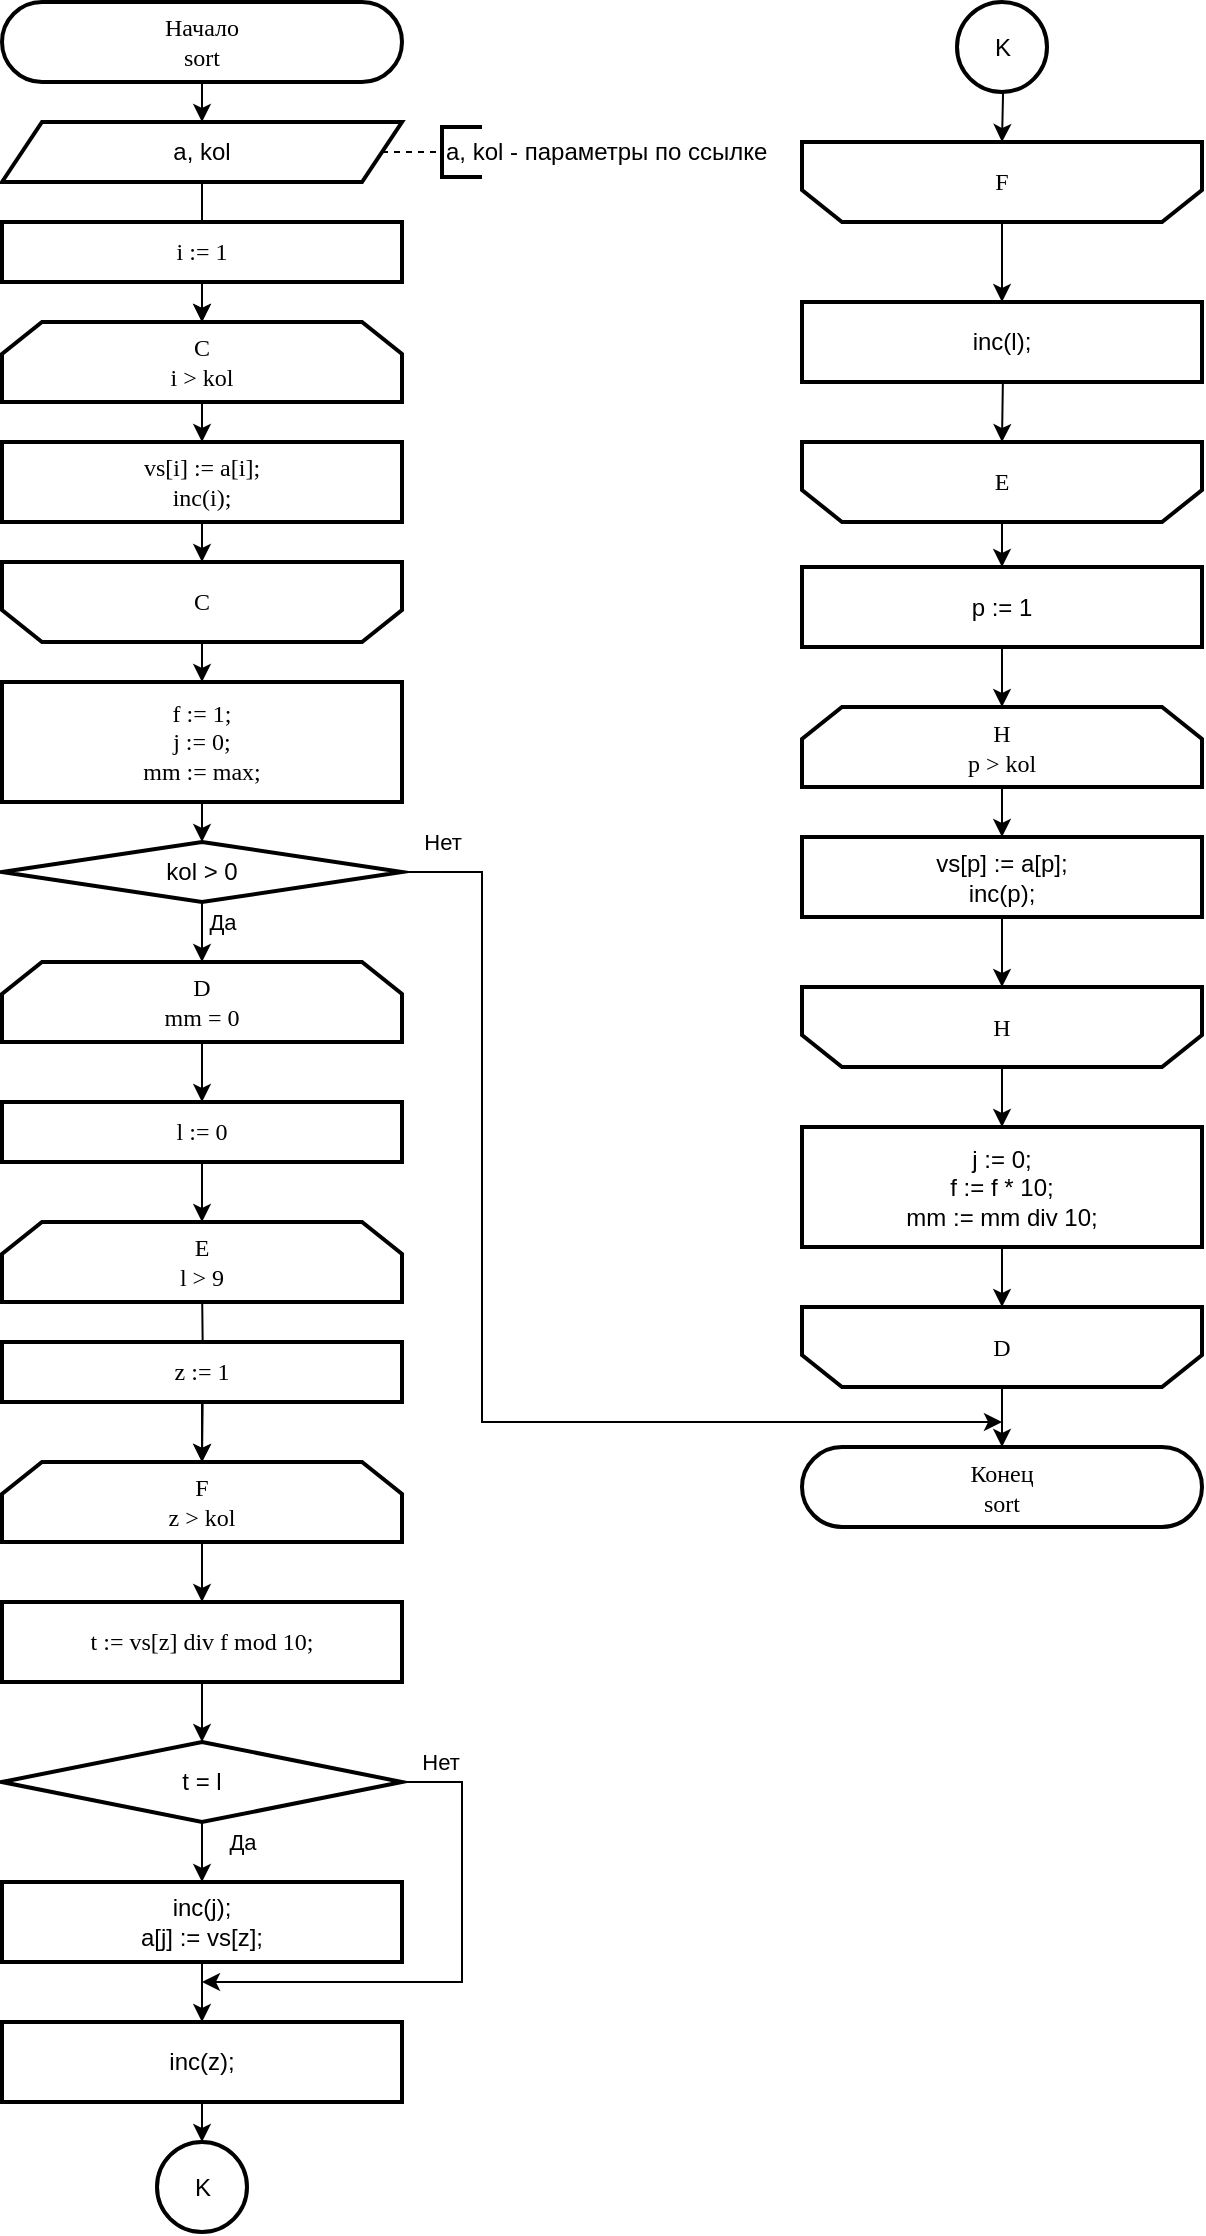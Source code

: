 <mxfile version="14.3.2" type="device"><diagram id="C5RBs43oDa-KdzZeNtuy" name="Page-1"><mxGraphModel dx="1021" dy="500" grid="1" gridSize="10" guides="1" tooltips="1" connect="1" arrows="1" fold="1" page="1" pageScale="1" pageWidth="827" pageHeight="1169" math="0" shadow="0"><root><mxCell id="WIyWlLk6GJQsqaUBKTNV-0"/><mxCell id="WIyWlLk6GJQsqaUBKTNV-1" parent="WIyWlLk6GJQsqaUBKTNV-0"/><mxCell id="YpFgV7VMVjgWL098Eqd9-0" value="" style="edgeStyle=orthogonalEdgeStyle;rounded=0;orthogonalLoop=1;jettySize=auto;html=1;strokeWidth=1;fontFamily=Times New Roman;fontSize=12;" edge="1" parent="WIyWlLk6GJQsqaUBKTNV-1" source="YpFgV7VMVjgWL098Eqd9-1" target="YpFgV7VMVjgWL098Eqd9-3"><mxGeometry relative="1" as="geometry"/></mxCell><mxCell id="YpFgV7VMVjgWL098Eqd9-1" value="&lt;font&gt;Начало&lt;br&gt;sort&lt;br&gt;&lt;/font&gt;" style="rounded=1;whiteSpace=wrap;html=1;shadow=0;fillColor=#ffffff;arcSize=50;strokeWidth=2;fontFamily=Times New Roman;fontSize=12;" vertex="1" parent="WIyWlLk6GJQsqaUBKTNV-1"><mxGeometry x="80" y="40" width="200" height="40" as="geometry"/></mxCell><mxCell id="YpFgV7VMVjgWL098Eqd9-2" value="" style="edgeStyle=orthogonalEdgeStyle;rounded=0;orthogonalLoop=1;jettySize=auto;html=1;strokeWidth=1;fontFamily=Times New Roman;fontSize=12;" edge="1" parent="WIyWlLk6GJQsqaUBKTNV-1" source="YpFgV7VMVjgWL098Eqd9-3" target="YpFgV7VMVjgWL098Eqd9-9"><mxGeometry relative="1" as="geometry"/></mxCell><mxCell id="YpFgV7VMVjgWL098Eqd9-3" value="a, kol" style="shape=parallelogram;perimeter=parallelogramPerimeter;whiteSpace=wrap;html=1;fixedSize=1;rounded=0;strokeWidth=2;" vertex="1" parent="WIyWlLk6GJQsqaUBKTNV-1"><mxGeometry x="80" y="100" width="200" height="30" as="geometry"/></mxCell><mxCell id="YpFgV7VMVjgWL098Eqd9-4" value="" style="endArrow=none;dashed=1;html=1;exitX=1;exitY=0.5;exitDx=0;exitDy=0;" edge="1" parent="WIyWlLk6GJQsqaUBKTNV-1" source="YpFgV7VMVjgWL098Eqd9-3"><mxGeometry width="50" height="50" relative="1" as="geometry"><mxPoint x="300" y="150" as="sourcePoint"/><mxPoint x="300" y="115" as="targetPoint"/></mxGeometry></mxCell><mxCell id="YpFgV7VMVjgWL098Eqd9-5" value="a, kol - параметры по ссылке" style="strokeWidth=2;html=1;shape=mxgraph.flowchart.annotation_1;align=left;pointerEvents=1;" vertex="1" parent="WIyWlLk6GJQsqaUBKTNV-1"><mxGeometry x="300" y="102.5" width="20" height="25" as="geometry"/></mxCell><mxCell id="YpFgV7VMVjgWL098Eqd9-6" value="" style="edgeStyle=orthogonalEdgeStyle;rounded=0;orthogonalLoop=1;jettySize=auto;html=1;fontFamily=Times New Roman;fontSize=12;" edge="1" parent="WIyWlLk6GJQsqaUBKTNV-1" source="YpFgV7VMVjgWL098Eqd9-7" target="YpFgV7VMVjgWL098Eqd9-9"><mxGeometry relative="1" as="geometry"/></mxCell><mxCell id="YpFgV7VMVjgWL098Eqd9-7" value="i := 1" style="whiteSpace=wrap;html=1;fontFamily=Times New Roman;fontSize=12;strokeWidth=2;" vertex="1" parent="WIyWlLk6GJQsqaUBKTNV-1"><mxGeometry x="80" y="150" width="200" height="30" as="geometry"/></mxCell><mxCell id="YpFgV7VMVjgWL098Eqd9-8" value="" style="edgeStyle=orthogonalEdgeStyle;rounded=0;orthogonalLoop=1;jettySize=auto;html=1;strokeWidth=1;fontFamily=Times New Roman;fontSize=12;" edge="1" parent="WIyWlLk6GJQsqaUBKTNV-1" source="YpFgV7VMVjgWL098Eqd9-9" target="YpFgV7VMVjgWL098Eqd9-11"><mxGeometry relative="1" as="geometry"/></mxCell><mxCell id="YpFgV7VMVjgWL098Eqd9-9" value="С&lt;br style=&quot;font-size: 12px&quot;&gt;i &amp;gt; kol" style="shape=loopLimit;whiteSpace=wrap;html=1;rounded=0;shadow=0;strokeWidth=2;fillColor=#ffffff;fontFamily=Times New Roman;fontSize=12;" vertex="1" parent="WIyWlLk6GJQsqaUBKTNV-1"><mxGeometry x="80" y="200" width="200" height="40" as="geometry"/></mxCell><mxCell id="YpFgV7VMVjgWL098Eqd9-10" value="" style="edgeStyle=orthogonalEdgeStyle;rounded=0;orthogonalLoop=1;jettySize=auto;html=1;strokeWidth=1;fontFamily=Times New Roman;fontSize=12;" edge="1" parent="WIyWlLk6GJQsqaUBKTNV-1" source="YpFgV7VMVjgWL098Eqd9-11" target="YpFgV7VMVjgWL098Eqd9-13"><mxGeometry relative="1" as="geometry"/></mxCell><mxCell id="YpFgV7VMVjgWL098Eqd9-11" value="vs[i] := a[i];&lt;br&gt;inc(i);" style="whiteSpace=wrap;html=1;rounded=0;shadow=0;fontFamily=Times New Roman;strokeWidth=2;" vertex="1" parent="WIyWlLk6GJQsqaUBKTNV-1"><mxGeometry x="80" y="260" width="200" height="40" as="geometry"/></mxCell><mxCell id="YpFgV7VMVjgWL098Eqd9-12" value="" style="edgeStyle=orthogonalEdgeStyle;rounded=0;orthogonalLoop=1;jettySize=auto;html=1;strokeWidth=1;fontFamily=Times New Roman;fontSize=12;" edge="1" parent="WIyWlLk6GJQsqaUBKTNV-1" source="YpFgV7VMVjgWL098Eqd9-13" target="YpFgV7VMVjgWL098Eqd9-15"><mxGeometry relative="1" as="geometry"/></mxCell><mxCell id="YpFgV7VMVjgWL098Eqd9-13" value="&lt;font style=&quot;font-size: 12px&quot;&gt;C&lt;br style=&quot;font-size: 12px&quot;&gt;&lt;/font&gt;" style="shape=loopLimit;whiteSpace=wrap;html=1;rounded=0;shadow=0;strokeWidth=2;fillColor=#ffffff;direction=west;fontFamily=Times New Roman;fontSize=12;" vertex="1" parent="WIyWlLk6GJQsqaUBKTNV-1"><mxGeometry x="80" y="320" width="200" height="40" as="geometry"/></mxCell><mxCell id="YpFgV7VMVjgWL098Eqd9-30" value="" style="edgeStyle=orthogonalEdgeStyle;rounded=0;orthogonalLoop=1;jettySize=auto;html=1;" edge="1" parent="WIyWlLk6GJQsqaUBKTNV-1" source="YpFgV7VMVjgWL098Eqd9-15" target="YpFgV7VMVjgWL098Eqd9-29"><mxGeometry relative="1" as="geometry"/></mxCell><mxCell id="YpFgV7VMVjgWL098Eqd9-15" value="&lt;div&gt;f := 1;&lt;/div&gt;&lt;div&gt;&lt;span&gt;j := 0;&lt;/span&gt;&lt;/div&gt;&lt;div&gt;&lt;span&gt;mm := max;&lt;/span&gt;&lt;/div&gt;" style="whiteSpace=wrap;html=1;fontFamily=Times New Roman;fontSize=12;strokeWidth=2;" vertex="1" parent="WIyWlLk6GJQsqaUBKTNV-1"><mxGeometry x="80" y="380" width="200" height="60" as="geometry"/></mxCell><mxCell id="YpFgV7VMVjgWL098Eqd9-16" value="" style="edgeStyle=orthogonalEdgeStyle;rounded=0;orthogonalLoop=1;jettySize=auto;html=1;strokeWidth=1;fontFamily=Times New Roman;fontSize=12;" edge="1" parent="WIyWlLk6GJQsqaUBKTNV-1" source="YpFgV7VMVjgWL098Eqd9-17" target="YpFgV7VMVjgWL098Eqd9-19"><mxGeometry relative="1" as="geometry"/></mxCell><mxCell id="YpFgV7VMVjgWL098Eqd9-17" value="D&lt;br style=&quot;font-size: 12px&quot;&gt;mm = 0" style="shape=loopLimit;whiteSpace=wrap;html=1;rounded=0;shadow=0;strokeWidth=2;fillColor=#ffffff;fontFamily=Times New Roman;fontSize=12;" vertex="1" parent="WIyWlLk6GJQsqaUBKTNV-1"><mxGeometry x="80" y="520" width="200" height="40" as="geometry"/></mxCell><mxCell id="YpFgV7VMVjgWL098Eqd9-18" value="" style="edgeStyle=orthogonalEdgeStyle;rounded=0;orthogonalLoop=1;jettySize=auto;html=1;strokeWidth=1;fontFamily=Times New Roman;fontSize=12;" edge="1" parent="WIyWlLk6GJQsqaUBKTNV-1" source="YpFgV7VMVjgWL098Eqd9-19" target="YpFgV7VMVjgWL098Eqd9-21"><mxGeometry relative="1" as="geometry"/></mxCell><mxCell id="YpFgV7VMVjgWL098Eqd9-19" value="l := 0" style="whiteSpace=wrap;html=1;fontFamily=Times New Roman;fontSize=12;strokeWidth=2;" vertex="1" parent="WIyWlLk6GJQsqaUBKTNV-1"><mxGeometry x="80" y="590" width="200" height="30" as="geometry"/></mxCell><mxCell id="YpFgV7VMVjgWL098Eqd9-35" value="" style="edgeStyle=orthogonalEdgeStyle;rounded=0;orthogonalLoop=1;jettySize=auto;html=1;" edge="1" parent="WIyWlLk6GJQsqaUBKTNV-1" target="YpFgV7VMVjgWL098Eqd9-34"><mxGeometry relative="1" as="geometry"><mxPoint x="180" y="680" as="sourcePoint"/></mxGeometry></mxCell><mxCell id="YpFgV7VMVjgWL098Eqd9-21" value="E&lt;br&gt;l &amp;gt; 9" style="shape=loopLimit;whiteSpace=wrap;html=1;rounded=0;shadow=0;strokeWidth=2;fillColor=#ffffff;fontFamily=Times New Roman;fontSize=12;" vertex="1" parent="WIyWlLk6GJQsqaUBKTNV-1"><mxGeometry x="80" y="650" width="200" height="40" as="geometry"/></mxCell><mxCell id="YpFgV7VMVjgWL098Eqd9-39" value="" style="edgeStyle=orthogonalEdgeStyle;rounded=0;orthogonalLoop=1;jettySize=auto;html=1;" edge="1" parent="WIyWlLk6GJQsqaUBKTNV-1" source="YpFgV7VMVjgWL098Eqd9-23" target="YpFgV7VMVjgWL098Eqd9-37"><mxGeometry relative="1" as="geometry"/></mxCell><mxCell id="YpFgV7VMVjgWL098Eqd9-23" value="t := vs[z] div f mod 10;" style="whiteSpace=wrap;html=1;fontFamily=Times New Roman;fontSize=12;strokeWidth=2;" vertex="1" parent="WIyWlLk6GJQsqaUBKTNV-1"><mxGeometry x="80" y="840" width="200" height="40" as="geometry"/></mxCell><mxCell id="YpFgV7VMVjgWL098Eqd9-62" value="" style="edgeStyle=orthogonalEdgeStyle;rounded=0;orthogonalLoop=1;jettySize=auto;html=1;" edge="1" parent="WIyWlLk6GJQsqaUBKTNV-1" source="YpFgV7VMVjgWL098Eqd9-25" target="YpFgV7VMVjgWL098Eqd9-61"><mxGeometry relative="1" as="geometry"/></mxCell><mxCell id="YpFgV7VMVjgWL098Eqd9-25" value="&lt;font style=&quot;font-size: 12px&quot;&gt;E&lt;br style=&quot;font-size: 12px&quot;&gt;&lt;/font&gt;" style="shape=loopLimit;whiteSpace=wrap;html=1;rounded=0;shadow=0;strokeWidth=2;fillColor=#ffffff;direction=west;fontFamily=Times New Roman;fontSize=12;" vertex="1" parent="WIyWlLk6GJQsqaUBKTNV-1"><mxGeometry x="480" y="260" width="200" height="40" as="geometry"/></mxCell><mxCell id="YpFgV7VMVjgWL098Eqd9-68" value="" style="edgeStyle=orthogonalEdgeStyle;rounded=0;orthogonalLoop=1;jettySize=auto;html=1;" edge="1" parent="WIyWlLk6GJQsqaUBKTNV-1" source="YpFgV7VMVjgWL098Eqd9-27" target="YpFgV7VMVjgWL098Eqd9-67"><mxGeometry relative="1" as="geometry"/></mxCell><mxCell id="YpFgV7VMVjgWL098Eqd9-27" value="&lt;font style=&quot;font-size: 12px&quot;&gt;H&lt;br style=&quot;font-size: 12px&quot;&gt;&lt;/font&gt;" style="shape=loopLimit;whiteSpace=wrap;html=1;rounded=0;shadow=0;strokeWidth=2;fillColor=#ffffff;direction=west;fontFamily=Times New Roman;fontSize=12;" vertex="1" parent="WIyWlLk6GJQsqaUBKTNV-1"><mxGeometry x="480" y="532.5" width="200" height="40" as="geometry"/></mxCell><mxCell id="YpFgV7VMVjgWL098Eqd9-28" value="&lt;font&gt;Конец&lt;br&gt;sort&lt;br&gt;&lt;/font&gt;" style="rounded=1;whiteSpace=wrap;html=1;shadow=0;fillColor=#ffffff;arcSize=50;strokeWidth=2;fontFamily=Times New Roman;fontSize=12;" vertex="1" parent="WIyWlLk6GJQsqaUBKTNV-1"><mxGeometry x="480" y="762.5" width="200" height="40" as="geometry"/></mxCell><mxCell id="YpFgV7VMVjgWL098Eqd9-31" value="Да" style="edgeStyle=orthogonalEdgeStyle;rounded=0;orthogonalLoop=1;jettySize=auto;html=1;" edge="1" parent="WIyWlLk6GJQsqaUBKTNV-1" source="YpFgV7VMVjgWL098Eqd9-29" target="YpFgV7VMVjgWL098Eqd9-17"><mxGeometry x="-0.6" y="10" relative="1" as="geometry"><mxPoint as="offset"/></mxGeometry></mxCell><mxCell id="YpFgV7VMVjgWL098Eqd9-73" value="Нет" style="edgeStyle=orthogonalEdgeStyle;rounded=0;orthogonalLoop=1;jettySize=auto;html=1;" edge="1" parent="WIyWlLk6GJQsqaUBKTNV-1" source="YpFgV7VMVjgWL098Eqd9-29"><mxGeometry x="-0.93" y="15" relative="1" as="geometry"><mxPoint x="580" y="750" as="targetPoint"/><Array as="points"><mxPoint x="320" y="475"/><mxPoint x="320" y="750"/></Array><mxPoint as="offset"/></mxGeometry></mxCell><mxCell id="YpFgV7VMVjgWL098Eqd9-29" value="kol &amp;gt; 0" style="rhombus;whiteSpace=wrap;html=1;strokeWidth=2;" vertex="1" parent="WIyWlLk6GJQsqaUBKTNV-1"><mxGeometry x="80" y="460" width="200" height="30" as="geometry"/></mxCell><mxCell id="YpFgV7VMVjgWL098Eqd9-32" value="" style="edgeStyle=orthogonalEdgeStyle;rounded=0;orthogonalLoop=1;jettySize=auto;html=1;strokeWidth=1;fontFamily=Times New Roman;fontSize=12;" edge="1" parent="WIyWlLk6GJQsqaUBKTNV-1" source="YpFgV7VMVjgWL098Eqd9-33" target="YpFgV7VMVjgWL098Eqd9-34"><mxGeometry relative="1" as="geometry"/></mxCell><mxCell id="YpFgV7VMVjgWL098Eqd9-33" value="z := 1" style="whiteSpace=wrap;html=1;fontFamily=Times New Roman;fontSize=12;strokeWidth=2;" vertex="1" parent="WIyWlLk6GJQsqaUBKTNV-1"><mxGeometry x="80" y="710" width="200" height="30" as="geometry"/></mxCell><mxCell id="YpFgV7VMVjgWL098Eqd9-36" value="" style="edgeStyle=orthogonalEdgeStyle;rounded=0;orthogonalLoop=1;jettySize=auto;html=1;" edge="1" parent="WIyWlLk6GJQsqaUBKTNV-1" source="YpFgV7VMVjgWL098Eqd9-34" target="YpFgV7VMVjgWL098Eqd9-23"><mxGeometry relative="1" as="geometry"/></mxCell><mxCell id="YpFgV7VMVjgWL098Eqd9-34" value="F&lt;br&gt;z &amp;gt; kol" style="shape=loopLimit;whiteSpace=wrap;html=1;rounded=0;shadow=0;strokeWidth=2;fillColor=#ffffff;fontFamily=Times New Roman;fontSize=12;" vertex="1" parent="WIyWlLk6GJQsqaUBKTNV-1"><mxGeometry x="80" y="770" width="200" height="40" as="geometry"/></mxCell><mxCell id="YpFgV7VMVjgWL098Eqd9-43" value="Да" style="edgeStyle=orthogonalEdgeStyle;rounded=0;orthogonalLoop=1;jettySize=auto;html=1;" edge="1" parent="WIyWlLk6GJQsqaUBKTNV-1" source="YpFgV7VMVjgWL098Eqd9-37" target="YpFgV7VMVjgWL098Eqd9-42"><mxGeometry x="0.2" y="20" relative="1" as="geometry"><mxPoint as="offset"/></mxGeometry></mxCell><mxCell id="YpFgV7VMVjgWL098Eqd9-47" value="Нет" style="edgeStyle=orthogonalEdgeStyle;rounded=0;orthogonalLoop=1;jettySize=auto;html=1;" edge="1" parent="WIyWlLk6GJQsqaUBKTNV-1" source="YpFgV7VMVjgWL098Eqd9-37"><mxGeometry x="-0.857" y="10" relative="1" as="geometry"><mxPoint x="180" y="1030" as="targetPoint"/><Array as="points"><mxPoint x="310" y="930"/><mxPoint x="310" y="1030"/><mxPoint x="180" y="1030"/></Array><mxPoint as="offset"/></mxGeometry></mxCell><mxCell id="YpFgV7VMVjgWL098Eqd9-37" value="t = l" style="rhombus;whiteSpace=wrap;html=1;strokeWidth=2;" vertex="1" parent="WIyWlLk6GJQsqaUBKTNV-1"><mxGeometry x="80" y="910" width="200" height="40" as="geometry"/></mxCell><mxCell id="YpFgV7VMVjgWL098Eqd9-38" style="edgeStyle=orthogonalEdgeStyle;rounded=0;orthogonalLoop=1;jettySize=auto;html=1;exitX=0.5;exitY=1;exitDx=0;exitDy=0;" edge="1" parent="WIyWlLk6GJQsqaUBKTNV-1" source="YpFgV7VMVjgWL098Eqd9-37" target="YpFgV7VMVjgWL098Eqd9-37"><mxGeometry relative="1" as="geometry"/></mxCell><mxCell id="YpFgV7VMVjgWL098Eqd9-45" value="" style="edgeStyle=orthogonalEdgeStyle;rounded=0;orthogonalLoop=1;jettySize=auto;html=1;" edge="1" parent="WIyWlLk6GJQsqaUBKTNV-1" source="YpFgV7VMVjgWL098Eqd9-42" target="YpFgV7VMVjgWL098Eqd9-44"><mxGeometry relative="1" as="geometry"/></mxCell><mxCell id="YpFgV7VMVjgWL098Eqd9-42" value="inc(j);&lt;br&gt;a[j] := vs[z];" style="rounded=0;whiteSpace=wrap;html=1;strokeWidth=2;" vertex="1" parent="WIyWlLk6GJQsqaUBKTNV-1"><mxGeometry x="80" y="980" width="200" height="40" as="geometry"/></mxCell><mxCell id="YpFgV7VMVjgWL098Eqd9-56" value="" style="edgeStyle=orthogonalEdgeStyle;rounded=0;orthogonalLoop=1;jettySize=auto;html=1;" edge="1" parent="WIyWlLk6GJQsqaUBKTNV-1" source="YpFgV7VMVjgWL098Eqd9-44" target="YpFgV7VMVjgWL098Eqd9-55"><mxGeometry relative="1" as="geometry"/></mxCell><mxCell id="YpFgV7VMVjgWL098Eqd9-44" value="inc(z);" style="rounded=0;whiteSpace=wrap;html=1;strokeWidth=2;" vertex="1" parent="WIyWlLk6GJQsqaUBKTNV-1"><mxGeometry x="80" y="1050" width="200" height="40" as="geometry"/></mxCell><mxCell id="YpFgV7VMVjgWL098Eqd9-52" value="" style="edgeStyle=orthogonalEdgeStyle;rounded=0;orthogonalLoop=1;jettySize=auto;html=1;" edge="1" parent="WIyWlLk6GJQsqaUBKTNV-1" source="YpFgV7VMVjgWL098Eqd9-49" target="YpFgV7VMVjgWL098Eqd9-51"><mxGeometry relative="1" as="geometry"/></mxCell><mxCell id="YpFgV7VMVjgWL098Eqd9-49" value="&lt;font style=&quot;font-size: 12px&quot;&gt;F&lt;br style=&quot;font-size: 12px&quot;&gt;&lt;/font&gt;" style="shape=loopLimit;whiteSpace=wrap;html=1;rounded=0;shadow=0;strokeWidth=2;fillColor=#ffffff;direction=west;fontFamily=Times New Roman;fontSize=12;" vertex="1" parent="WIyWlLk6GJQsqaUBKTNV-1"><mxGeometry x="480" y="110" width="200" height="40" as="geometry"/></mxCell><mxCell id="YpFgV7VMVjgWL098Eqd9-54" value="" style="edgeStyle=orthogonalEdgeStyle;rounded=0;orthogonalLoop=1;jettySize=auto;html=1;" edge="1" parent="WIyWlLk6GJQsqaUBKTNV-1" target="YpFgV7VMVjgWL098Eqd9-25"><mxGeometry relative="1" as="geometry"><mxPoint x="580" y="190" as="sourcePoint"/></mxGeometry></mxCell><mxCell id="YpFgV7VMVjgWL098Eqd9-51" value="inc(l);" style="rounded=0;whiteSpace=wrap;html=1;strokeWidth=2;" vertex="1" parent="WIyWlLk6GJQsqaUBKTNV-1"><mxGeometry x="480" y="190" width="200" height="40" as="geometry"/></mxCell><mxCell id="YpFgV7VMVjgWL098Eqd9-55" value="K" style="ellipse;whiteSpace=wrap;html=1;aspect=fixed;strokeWidth=2;" vertex="1" parent="WIyWlLk6GJQsqaUBKTNV-1"><mxGeometry x="157.5" y="1110" width="45" height="45" as="geometry"/></mxCell><mxCell id="YpFgV7VMVjgWL098Eqd9-58" value="" style="edgeStyle=orthogonalEdgeStyle;rounded=0;orthogonalLoop=1;jettySize=auto;html=1;" edge="1" parent="WIyWlLk6GJQsqaUBKTNV-1" target="YpFgV7VMVjgWL098Eqd9-49"><mxGeometry relative="1" as="geometry"><mxPoint x="580" y="62.5" as="sourcePoint"/></mxGeometry></mxCell><mxCell id="YpFgV7VMVjgWL098Eqd9-57" value="K" style="ellipse;whiteSpace=wrap;html=1;aspect=fixed;strokeWidth=2;" vertex="1" parent="WIyWlLk6GJQsqaUBKTNV-1"><mxGeometry x="557.5" y="40" width="45" height="45" as="geometry"/></mxCell><mxCell id="YpFgV7VMVjgWL098Eqd9-65" value="" style="edgeStyle=orthogonalEdgeStyle;rounded=0;orthogonalLoop=1;jettySize=auto;html=1;" edge="1" parent="WIyWlLk6GJQsqaUBKTNV-1" source="YpFgV7VMVjgWL098Eqd9-59" target="YpFgV7VMVjgWL098Eqd9-64"><mxGeometry relative="1" as="geometry"/></mxCell><mxCell id="YpFgV7VMVjgWL098Eqd9-59" value="H&lt;br&gt;p &amp;gt; kol" style="shape=loopLimit;whiteSpace=wrap;html=1;rounded=0;shadow=0;strokeWidth=2;fillColor=#ffffff;fontFamily=Times New Roman;fontSize=12;" vertex="1" parent="WIyWlLk6GJQsqaUBKTNV-1"><mxGeometry x="480" y="392.5" width="200" height="40" as="geometry"/></mxCell><mxCell id="YpFgV7VMVjgWL098Eqd9-63" value="" style="edgeStyle=orthogonalEdgeStyle;rounded=0;orthogonalLoop=1;jettySize=auto;html=1;" edge="1" parent="WIyWlLk6GJQsqaUBKTNV-1" source="YpFgV7VMVjgWL098Eqd9-61" target="YpFgV7VMVjgWL098Eqd9-59"><mxGeometry relative="1" as="geometry"/></mxCell><mxCell id="YpFgV7VMVjgWL098Eqd9-61" value="p := 1" style="rounded=0;whiteSpace=wrap;html=1;strokeWidth=2;" vertex="1" parent="WIyWlLk6GJQsqaUBKTNV-1"><mxGeometry x="480" y="322.5" width="200" height="40" as="geometry"/></mxCell><mxCell id="YpFgV7VMVjgWL098Eqd9-66" value="" style="edgeStyle=orthogonalEdgeStyle;rounded=0;orthogonalLoop=1;jettySize=auto;html=1;" edge="1" parent="WIyWlLk6GJQsqaUBKTNV-1" source="YpFgV7VMVjgWL098Eqd9-64" target="YpFgV7VMVjgWL098Eqd9-27"><mxGeometry relative="1" as="geometry"/></mxCell><mxCell id="YpFgV7VMVjgWL098Eqd9-64" value="vs[p] := a[p];&lt;br&gt;inc(p);" style="rounded=0;whiteSpace=wrap;html=1;strokeWidth=2;" vertex="1" parent="WIyWlLk6GJQsqaUBKTNV-1"><mxGeometry x="480" y="457.5" width="200" height="40" as="geometry"/></mxCell><mxCell id="YpFgV7VMVjgWL098Eqd9-70" value="" style="edgeStyle=orthogonalEdgeStyle;rounded=0;orthogonalLoop=1;jettySize=auto;html=1;" edge="1" parent="WIyWlLk6GJQsqaUBKTNV-1" source="YpFgV7VMVjgWL098Eqd9-67" target="YpFgV7VMVjgWL098Eqd9-69"><mxGeometry relative="1" as="geometry"/></mxCell><mxCell id="YpFgV7VMVjgWL098Eqd9-67" value="j := 0;&lt;br&gt;f := f * 10;&lt;br&gt;mm := mm div 10;" style="rounded=0;whiteSpace=wrap;html=1;strokeWidth=2;" vertex="1" parent="WIyWlLk6GJQsqaUBKTNV-1"><mxGeometry x="480" y="602.5" width="200" height="60" as="geometry"/></mxCell><mxCell id="YpFgV7VMVjgWL098Eqd9-71" value="" style="edgeStyle=orthogonalEdgeStyle;rounded=0;orthogonalLoop=1;jettySize=auto;html=1;" edge="1" parent="WIyWlLk6GJQsqaUBKTNV-1" source="YpFgV7VMVjgWL098Eqd9-69" target="YpFgV7VMVjgWL098Eqd9-28"><mxGeometry relative="1" as="geometry"/></mxCell><mxCell id="YpFgV7VMVjgWL098Eqd9-69" value="&lt;font style=&quot;font-size: 12px&quot;&gt;D&lt;br style=&quot;font-size: 12px&quot;&gt;&lt;/font&gt;" style="shape=loopLimit;whiteSpace=wrap;html=1;rounded=0;shadow=0;strokeWidth=2;fillColor=#ffffff;direction=west;fontFamily=Times New Roman;fontSize=12;" vertex="1" parent="WIyWlLk6GJQsqaUBKTNV-1"><mxGeometry x="480" y="692.5" width="200" height="40" as="geometry"/></mxCell></root></mxGraphModel></diagram></mxfile>